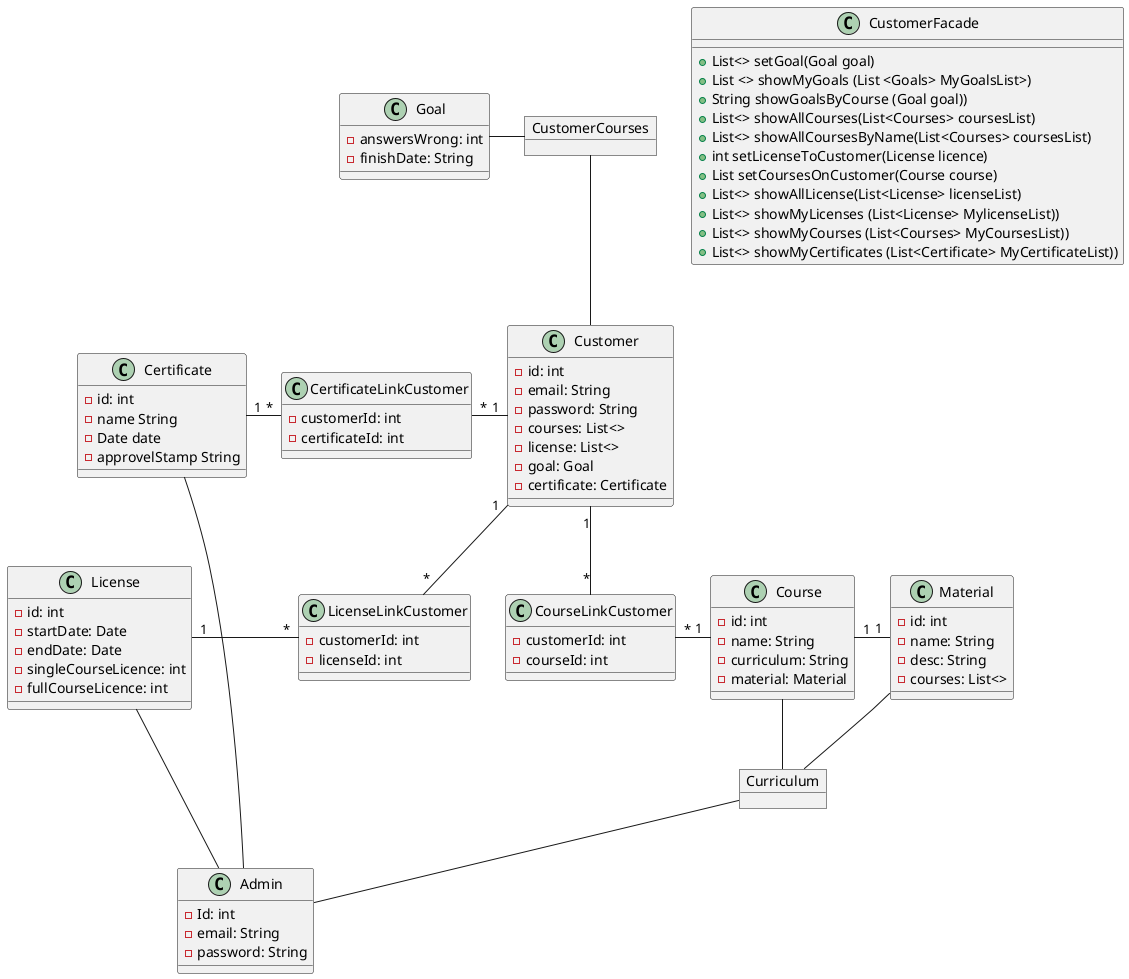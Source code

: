 @startuml



object Curriculum
object CustomerCourses

class Admin {
-Id: int
-email: String
-password: String

}

class CourseLinkCustomer {
-customerId: int
-courseId: int
}

class CertificateLinkCustomer {
-customerId: int
-certificateId: int
}


class LicenseLinkCustomer {
-customerId: int
-licenseId: int
}

class Certificate{
-id: int
-name String
-Date date
- approvelStamp String
}

class License{
- id: int
- startDate: Date
- endDate: Date
-singleCourseLicence: int
-fullCourseLicence: int
}

class Material{
-id: int
-name: String
-desc: String
-courses: List<>
}

class Course{
-id: int
-name: String
-curriculum: String
-material: Material
}

class Goal{
-answersWrong: int
-finishDate: String
}

class Customer{
-id: int
-email: String
-password: String
-courses: List<>
-license: List<>
-goal: Goal
-certificate: Certificate

}

class CustomerFacade{
+ List<> setGoal(Goal goal)
+ List <> showMyGoals (List <Goals> MyGoalsList>)
+ String showGoalsByCourse (Goal goal))
+ List<> showAllCourses(List<Courses> coursesList)
+ List<> showAllCoursesByName(List<Courses> coursesList)
+ int setLicenseToCustomer(License licence)
+ List setCoursesOnCustomer(Course course)
+ List<> showAllLicense(List<License> licenseList)
+ List<> showMyLicenses (List<License> MylicenseList))
+ List<> showMyCourses (List<Courses> MyCoursesList))
+ List<> showMyCertificates (List<Certificate> MyCertificateList))
}


CustomerCourses -down- Customer
CustomerCourses -left- Goal
Customer "1" -- "*" LicenseLinkCustomer
License "1" - "*" LicenseLinkCustomer
Customer "1" -left- "*" CertificateLinkCustomer
CertificateLinkCustomer "*" -left- "1" Certificate
Course "1" -left- "*" CourseLinkCustomer
Customer "1" -- "*" CourseLinkCustomer




Course "1" -right- "1" Material
License -right- Admin
Certificate -right- Admin
Curriculum -down- Admin
Material -down- Curriculum
Course  -down-  Curriculum

@enduml